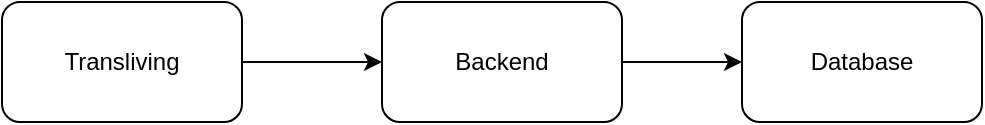 <mxfile version="15.8.8" type="github" pages="2">
  <diagram id="HAia7H1CVKic-tkklGxr" name="Page-1">
    <mxGraphModel dx="984" dy="403" grid="1" gridSize="10" guides="1" tooltips="1" connect="1" arrows="1" fold="1" page="1" pageScale="1" pageWidth="850" pageHeight="1100" math="0" shadow="0">
      <root>
        <mxCell id="0" />
        <mxCell id="1" parent="0" />
        <mxCell id="bQyosPfoS8iNnAtr-T1f-7" style="edgeStyle=orthogonalEdgeStyle;rounded=0;orthogonalLoop=1;jettySize=auto;html=1;entryX=0;entryY=0.5;entryDx=0;entryDy=0;" parent="1" source="bQyosPfoS8iNnAtr-T1f-1" target="bQyosPfoS8iNnAtr-T1f-4" edge="1">
          <mxGeometry relative="1" as="geometry" />
        </mxCell>
        <mxCell id="bQyosPfoS8iNnAtr-T1f-1" value="Transliving" style="rounded=1;whiteSpace=wrap;html=1;" parent="1" vertex="1">
          <mxGeometry x="70" y="60" width="120" height="60" as="geometry" />
        </mxCell>
        <mxCell id="bQyosPfoS8iNnAtr-T1f-3" value="Database" style="rounded=1;whiteSpace=wrap;html=1;" parent="1" vertex="1">
          <mxGeometry x="440" y="60" width="120" height="60" as="geometry" />
        </mxCell>
        <mxCell id="bQyosPfoS8iNnAtr-T1f-8" style="edgeStyle=orthogonalEdgeStyle;rounded=0;orthogonalLoop=1;jettySize=auto;html=1;entryX=0;entryY=0.5;entryDx=0;entryDy=0;" parent="1" source="bQyosPfoS8iNnAtr-T1f-4" target="bQyosPfoS8iNnAtr-T1f-3" edge="1">
          <mxGeometry relative="1" as="geometry" />
        </mxCell>
        <mxCell id="bQyosPfoS8iNnAtr-T1f-4" value="Backend" style="rounded=1;whiteSpace=wrap;html=1;" parent="1" vertex="1">
          <mxGeometry x="260" y="60" width="120" height="60" as="geometry" />
        </mxCell>
      </root>
    </mxGraphModel>
  </diagram>
  <diagram id="olg2uYwAHml5_hOxI85v" name="VMS">
    <mxGraphModel dx="984" dy="403" grid="1" gridSize="10" guides="1" tooltips="1" connect="1" arrows="1" fold="1" page="1" pageScale="1" pageWidth="850" pageHeight="1100" math="0" shadow="0">
      <root>
        <mxCell id="0Pu2piOztXndILVamrC_-0" />
        <mxCell id="0Pu2piOztXndILVamrC_-1" parent="0Pu2piOztXndILVamrC_-0" />
        <mxCell id="0Pu2piOztXndILVamrC_-10" style="edgeStyle=orthogonalEdgeStyle;rounded=0;orthogonalLoop=1;jettySize=auto;html=1;entryX=0.5;entryY=0;entryDx=0;entryDy=0;" edge="1" parent="0Pu2piOztXndILVamrC_-1" source="0Pu2piOztXndILVamrC_-2" target="0Pu2piOztXndILVamrC_-4">
          <mxGeometry relative="1" as="geometry" />
        </mxCell>
        <mxCell id="0Pu2piOztXndILVamrC_-2" value="Invoice" style="rounded=0;whiteSpace=wrap;html=1;" vertex="1" parent="0Pu2piOztXndILVamrC_-1">
          <mxGeometry x="250" y="30" width="120" height="60" as="geometry" />
        </mxCell>
        <mxCell id="0Pu2piOztXndILVamrC_-7" value="N" style="edgeStyle=orthogonalEdgeStyle;rounded=0;orthogonalLoop=1;jettySize=auto;html=1;entryX=0;entryY=0.5;entryDx=0;entryDy=0;" edge="1" parent="0Pu2piOztXndILVamrC_-1" source="0Pu2piOztXndILVamrC_-4" target="0Pu2piOztXndILVamrC_-6">
          <mxGeometry relative="1" as="geometry" />
        </mxCell>
        <mxCell id="0Pu2piOztXndILVamrC_-11" style="edgeStyle=orthogonalEdgeStyle;rounded=0;orthogonalLoop=1;jettySize=auto;html=1;entryX=0.5;entryY=0;entryDx=0;entryDy=0;" edge="1" parent="0Pu2piOztXndILVamrC_-1" source="0Pu2piOztXndILVamrC_-4" target="0Pu2piOztXndILVamrC_-9">
          <mxGeometry relative="1" as="geometry" />
        </mxCell>
        <mxCell id="0Pu2piOztXndILVamrC_-4" value="Invoice&lt;br&gt;Exists" style="rhombus;whiteSpace=wrap;html=1;" vertex="1" parent="0Pu2piOztXndILVamrC_-1">
          <mxGeometry x="270" y="160" width="80" height="80" as="geometry" />
        </mxCell>
        <mxCell id="0Pu2piOztXndILVamrC_-6" value="InvalidAccessException" style="rounded=0;whiteSpace=wrap;html=1;" vertex="1" parent="0Pu2piOztXndILVamrC_-1">
          <mxGeometry x="420" y="170" width="160" height="60" as="geometry" />
        </mxCell>
        <mxCell id="0Pu2piOztXndILVamrC_-13" style="edgeStyle=orthogonalEdgeStyle;rounded=0;orthogonalLoop=1;jettySize=auto;html=1;entryX=0.5;entryY=0;entryDx=0;entryDy=0;" edge="1" parent="0Pu2piOztXndILVamrC_-1" source="0Pu2piOztXndILVamrC_-9" target="0Pu2piOztXndILVamrC_-12">
          <mxGeometry relative="1" as="geometry" />
        </mxCell>
        <mxCell id="0Pu2piOztXndILVamrC_-15" value="N" style="edgeStyle=orthogonalEdgeStyle;rounded=0;orthogonalLoop=1;jettySize=auto;html=1;entryX=0;entryY=0.5;entryDx=0;entryDy=0;" edge="1" parent="0Pu2piOztXndILVamrC_-1" source="0Pu2piOztXndILVamrC_-9" target="0Pu2piOztXndILVamrC_-14">
          <mxGeometry relative="1" as="geometry" />
        </mxCell>
        <mxCell id="0Pu2piOztXndILVamrC_-9" value="is trasury" style="rhombus;whiteSpace=wrap;html=1;" vertex="1" parent="0Pu2piOztXndILVamrC_-1">
          <mxGeometry x="270" y="320" width="80" height="80" as="geometry" />
        </mxCell>
        <mxCell id="0Pu2piOztXndILVamrC_-12" value="" style="rounded=0;whiteSpace=wrap;html=1;" vertex="1" parent="0Pu2piOztXndILVamrC_-1">
          <mxGeometry x="250" y="470" width="120" height="60" as="geometry" />
        </mxCell>
        <mxCell id="0Pu2piOztXndILVamrC_-14" value="" style="rounded=0;whiteSpace=wrap;html=1;" vertex="1" parent="0Pu2piOztXndILVamrC_-1">
          <mxGeometry x="420" y="330" width="120" height="60" as="geometry" />
        </mxCell>
      </root>
    </mxGraphModel>
  </diagram>
</mxfile>
